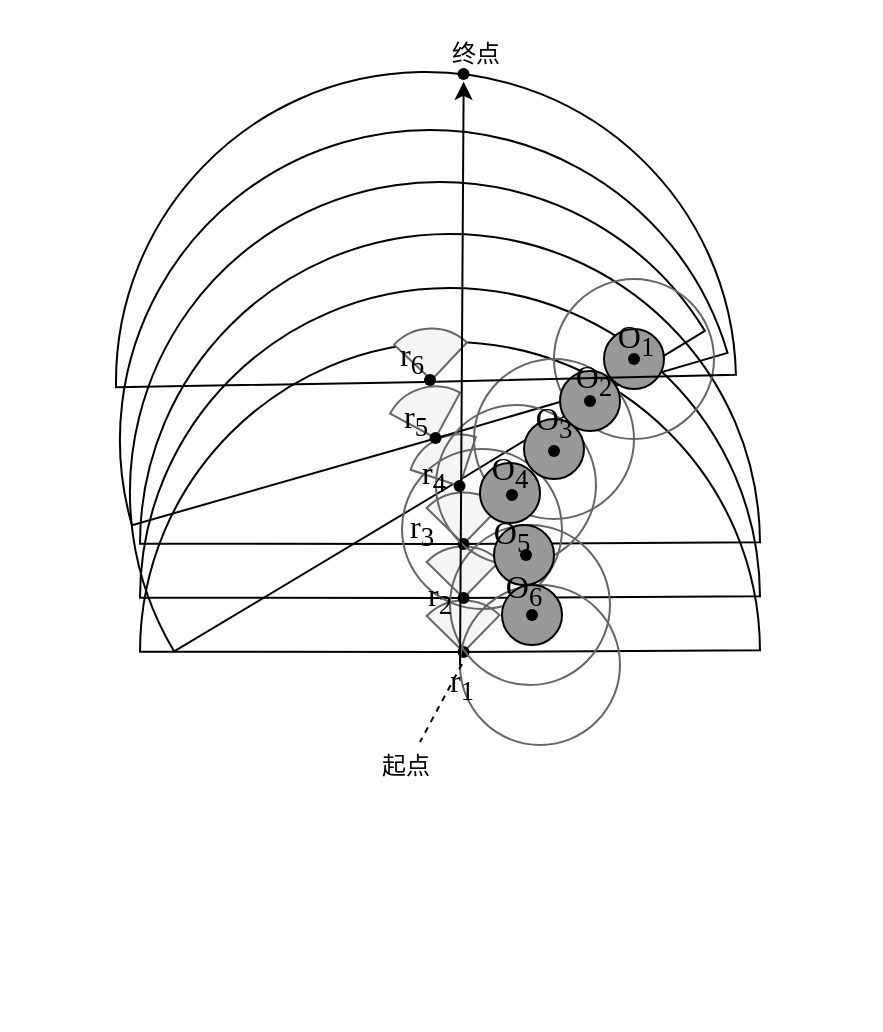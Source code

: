 <mxfile version="15.0.5" type="github"><diagram id="tQwUO64ibmI4B7e6FN9b" name="Page-1"><mxGraphModel dx="1221" dy="644" grid="1" gridSize="10" guides="1" tooltips="1" connect="1" arrows="1" fold="1" page="1" pageScale="1" pageWidth="827" pageHeight="1169" math="0" shadow="0"><root><mxCell id="0"/><mxCell id="1" parent="0"/><mxCell id="nqmklatnrWpLBC1qxNI_-1" value="" style="verticalLabelPosition=bottom;verticalAlign=top;html=1;shape=mxgraph.basic.pie;startAngle=0.289;endAngle=0.788;shadow=0;sketch=0;rotation=-194;fillColor=none;" vertex="1" parent="1"><mxGeometry x="270" y="490" width="310" height="310" as="geometry"/></mxCell><mxCell id="nqmklatnrWpLBC1qxNI_-2" value="" style="verticalLabelPosition=bottom;verticalAlign=top;html=1;shape=mxgraph.basic.pie;startAngle=0.412;endAngle=0.662;shadow=0;sketch=0;rotation=-194;fillColor=#f5f5f5;strokeColor=#666666;fontColor=#333333;" vertex="1" parent="1"><mxGeometry x="406" y="619.22" width="51.56" height="51.56" as="geometry"/></mxCell><mxCell id="nqmklatnrWpLBC1qxNI_-5" value="" style="shape=waypoint;sketch=0;fillStyle=solid;size=6;pointerEvents=1;points=[];resizable=0;rotatable=0;perimeter=centerPerimeter;snapToPoint=1;shadow=0;fillColor=#808080;" vertex="1" parent="1"><mxGeometry x="411.78" y="625" width="40" height="40" as="geometry"/></mxCell><mxCell id="nqmklatnrWpLBC1qxNI_-18" value="" style="verticalLabelPosition=bottom;verticalAlign=top;html=1;shape=mxgraph.basic.pie;startAngle=0.289;endAngle=0.788;shadow=0;sketch=0;rotation=-194;fillColor=none;" vertex="1" parent="1"><mxGeometry x="270" y="463" width="310" height="310" as="geometry"/></mxCell><mxCell id="nqmklatnrWpLBC1qxNI_-19" value="" style="verticalLabelPosition=bottom;verticalAlign=top;html=1;shape=mxgraph.basic.pie;startAngle=0.412;endAngle=0.662;shadow=0;sketch=0;rotation=-194;fillColor=#f5f5f5;strokeColor=#666666;fontColor=#333333;" vertex="1" parent="1"><mxGeometry x="406" y="592.22" width="51.56" height="51.56" as="geometry"/></mxCell><mxCell id="nqmklatnrWpLBC1qxNI_-20" value="" style="shape=waypoint;sketch=0;fillStyle=solid;size=6;pointerEvents=1;points=[];resizable=0;rotatable=0;perimeter=centerPerimeter;snapToPoint=1;shadow=0;fillColor=#808080;" vertex="1" parent="1"><mxGeometry x="411.78" y="598" width="40" height="40" as="geometry"/></mxCell><mxCell id="nqmklatnrWpLBC1qxNI_-21" value="" style="verticalLabelPosition=bottom;verticalAlign=top;html=1;shape=mxgraph.basic.pie;startAngle=0.289;endAngle=0.788;shadow=0;sketch=0;rotation=-194;fillColor=none;" vertex="1" parent="1"><mxGeometry x="270" y="436" width="310" height="310" as="geometry"/></mxCell><mxCell id="nqmklatnrWpLBC1qxNI_-22" value="" style="verticalLabelPosition=bottom;verticalAlign=top;html=1;shape=mxgraph.basic.pie;startAngle=0.412;endAngle=0.662;shadow=0;sketch=0;rotation=-194;fillColor=#f5f5f5;strokeColor=#666666;fontColor=#333333;" vertex="1" parent="1"><mxGeometry x="406" y="565.22" width="51.56" height="51.56" as="geometry"/></mxCell><mxCell id="nqmklatnrWpLBC1qxNI_-23" value="" style="shape=waypoint;sketch=0;fillStyle=solid;size=6;pointerEvents=1;points=[];resizable=0;rotatable=0;perimeter=centerPerimeter;snapToPoint=1;shadow=0;fillColor=#808080;" vertex="1" parent="1"><mxGeometry x="411.78" y="571" width="40" height="40" as="geometry"/></mxCell><mxCell id="nqmklatnrWpLBC1qxNI_-43" value="" style="verticalLabelPosition=bottom;verticalAlign=top;html=1;shape=mxgraph.basic.pie;startAngle=0.289;endAngle=0.788;shadow=0;sketch=0;rotation=135;fillColor=none;" vertex="1" parent="1"><mxGeometry x="265" y="410" width="310" height="310" as="geometry"/></mxCell><mxCell id="nqmklatnrWpLBC1qxNI_-44" value="" style="verticalLabelPosition=bottom;verticalAlign=top;html=1;shape=mxgraph.basic.pie;startAngle=0.412;endAngle=0.662;shadow=0;sketch=0;rotation=-220;fillColor=#f5f5f5;strokeColor=#666666;fontColor=#333333;" vertex="1" parent="1"><mxGeometry x="404" y="536.22" width="51.56" height="51.56" as="geometry"/></mxCell><mxCell id="nqmklatnrWpLBC1qxNI_-45" value="" style="shape=waypoint;sketch=0;fillStyle=solid;size=6;pointerEvents=1;points=[];resizable=0;rotatable=0;perimeter=centerPerimeter;snapToPoint=1;shadow=0;fillColor=#808080;" vertex="1" parent="1"><mxGeometry x="409.78" y="542" width="40" height="40" as="geometry"/></mxCell><mxCell id="nqmklatnrWpLBC1qxNI_-49" value="" style="verticalLabelPosition=bottom;verticalAlign=top;html=1;shape=mxgraph.basic.pie;startAngle=0.289;endAngle=0.788;shadow=0;sketch=0;rotation=-210;fillColor=none;" vertex="1" parent="1"><mxGeometry x="260" y="384" width="310" height="310" as="geometry"/></mxCell><mxCell id="nqmklatnrWpLBC1qxNI_-50" value="" style="verticalLabelPosition=bottom;verticalAlign=top;html=1;shape=mxgraph.basic.pie;startAngle=0.412;endAngle=0.662;shadow=0;sketch=0;rotation=-210;fillColor=#f5f5f5;strokeColor=#666666;fontColor=#333333;" vertex="1" parent="1"><mxGeometry x="392" y="512.22" width="51.56" height="51.56" as="geometry"/></mxCell><mxCell id="nqmklatnrWpLBC1qxNI_-51" value="" style="shape=waypoint;sketch=0;fillStyle=solid;size=6;pointerEvents=1;points=[];resizable=0;rotatable=0;perimeter=centerPerimeter;snapToPoint=1;shadow=0;fillColor=#808080;" vertex="1" parent="1"><mxGeometry x="397.78" y="518" width="40" height="40" as="geometry"/></mxCell><mxCell id="nqmklatnrWpLBC1qxNI_-114" value="" style="ellipse;whiteSpace=wrap;html=1;aspect=fixed;strokeColor=#666666;fontColor=#333333;fillColor=none;" vertex="1" parent="1"><mxGeometry x="477" y="458.5" width="80" height="80" as="geometry"/></mxCell><mxCell id="nqmklatnrWpLBC1qxNI_-115" value="" style="ellipse;whiteSpace=wrap;html=1;aspect=fixed;fillColor=#999999;" vertex="1" parent="1"><mxGeometry x="502" y="483.5" width="30" height="30" as="geometry"/></mxCell><mxCell id="nqmklatnrWpLBC1qxNI_-117" value="" style="ellipse;whiteSpace=wrap;html=1;aspect=fixed;strokeColor=#666666;fontColor=#333333;fillColor=none;" vertex="1" parent="1"><mxGeometry x="437" y="498.5" width="80" height="80" as="geometry"/></mxCell><mxCell id="nqmklatnrWpLBC1qxNI_-118" value="" style="ellipse;whiteSpace=wrap;html=1;aspect=fixed;strokeColor=#666666;fontColor=#333333;fillColor=none;" vertex="1" parent="1"><mxGeometry x="418" y="521.5" width="80" height="80" as="geometry"/></mxCell><mxCell id="nqmklatnrWpLBC1qxNI_-119" value="" style="ellipse;whiteSpace=wrap;html=1;aspect=fixed;fillColor=#999999;" vertex="1" parent="1"><mxGeometry x="480" y="504.5" width="30" height="30" as="geometry"/></mxCell><mxCell id="nqmklatnrWpLBC1qxNI_-121" value="" style="ellipse;whiteSpace=wrap;html=1;aspect=fixed;strokeColor=#666666;fontColor=#333333;fillColor=none;" vertex="1" parent="1"><mxGeometry x="401" y="543.5" width="80" height="80" as="geometry"/></mxCell><mxCell id="nqmklatnrWpLBC1qxNI_-122" value="" style="ellipse;whiteSpace=wrap;html=1;aspect=fixed;fillColor=#999999;" vertex="1" parent="1"><mxGeometry x="462" y="528.5" width="30" height="30" as="geometry"/></mxCell><mxCell id="nqmklatnrWpLBC1qxNI_-123" value="" style="ellipse;whiteSpace=wrap;html=1;aspect=fixed;fillColor=#999999;" vertex="1" parent="1"><mxGeometry x="440" y="550.5" width="30" height="30" as="geometry"/></mxCell><mxCell id="nqmklatnrWpLBC1qxNI_-124" value="" style="ellipse;whiteSpace=wrap;html=1;aspect=fixed;strokeColor=#666666;fontColor=#333333;fillColor=none;" vertex="1" parent="1"><mxGeometry x="425" y="581.5" width="80" height="80" as="geometry"/></mxCell><mxCell id="nqmklatnrWpLBC1qxNI_-125" value="" style="ellipse;whiteSpace=wrap;html=1;aspect=fixed;fillColor=#999999;" vertex="1" parent="1"><mxGeometry x="447" y="581.5" width="30" height="30" as="geometry"/></mxCell><mxCell id="nqmklatnrWpLBC1qxNI_-128" value="" style="ellipse;whiteSpace=wrap;html=1;aspect=fixed;strokeColor=#666666;fontColor=#333333;fillColor=none;" vertex="1" parent="1"><mxGeometry x="430" y="611.5" width="80" height="80" as="geometry"/></mxCell><mxCell id="nqmklatnrWpLBC1qxNI_-129" value="" style="ellipse;whiteSpace=wrap;html=1;aspect=fixed;fillColor=#999999;" vertex="1" parent="1"><mxGeometry x="451" y="611.5" width="30" height="30" as="geometry"/></mxCell><mxCell id="nqmklatnrWpLBC1qxNI_-130" value="" style="shape=waypoint;sketch=0;fillStyle=solid;size=6;pointerEvents=1;points=[];fillColor=none;resizable=0;rotatable=0;perimeter=centerPerimeter;snapToPoint=1;" vertex="1" parent="1"><mxGeometry x="497" y="478.5" width="40" height="40" as="geometry"/></mxCell><mxCell id="nqmklatnrWpLBC1qxNI_-131" value="" style="shape=waypoint;sketch=0;fillStyle=solid;size=6;pointerEvents=1;points=[];fillColor=none;resizable=0;rotatable=0;perimeter=centerPerimeter;snapToPoint=1;" vertex="1" parent="1"><mxGeometry x="475" y="499.5" width="40" height="40" as="geometry"/></mxCell><mxCell id="nqmklatnrWpLBC1qxNI_-132" value="" style="shape=waypoint;sketch=0;fillStyle=solid;size=6;pointerEvents=1;points=[];fillColor=none;resizable=0;rotatable=0;perimeter=centerPerimeter;snapToPoint=1;" vertex="1" parent="1"><mxGeometry x="457" y="524.5" width="40" height="40" as="geometry"/></mxCell><mxCell id="nqmklatnrWpLBC1qxNI_-133" value="" style="shape=waypoint;sketch=0;fillStyle=solid;size=6;pointerEvents=1;points=[];fillColor=none;resizable=0;rotatable=0;perimeter=centerPerimeter;snapToPoint=1;" vertex="1" parent="1"><mxGeometry x="436" y="546.5" width="40" height="40" as="geometry"/></mxCell><mxCell id="nqmklatnrWpLBC1qxNI_-134" value="" style="shape=waypoint;sketch=0;fillStyle=solid;size=6;pointerEvents=1;points=[];fillColor=none;resizable=0;rotatable=0;perimeter=centerPerimeter;snapToPoint=1;" vertex="1" parent="1"><mxGeometry x="443" y="576.5" width="40" height="40" as="geometry"/></mxCell><mxCell id="nqmklatnrWpLBC1qxNI_-135" value="" style="shape=waypoint;sketch=0;fillStyle=solid;size=6;pointerEvents=1;points=[];fillColor=none;resizable=0;rotatable=0;perimeter=centerPerimeter;snapToPoint=1;" vertex="1" parent="1"><mxGeometry x="446" y="606.5" width="40" height="40" as="geometry"/></mxCell><mxCell id="nqmklatnrWpLBC1qxNI_-136" value="&lt;span lang=&quot;EN-US&quot; style=&quot;font-size: 12.0pt ; font-family: &amp;#34;times new roman&amp;#34; , serif&quot;&gt;O&lt;sub&gt;1&lt;/sub&gt;&lt;/span&gt;" style="text;html=1;strokeColor=none;fillColor=none;align=center;verticalAlign=middle;whiteSpace=wrap;rounded=0;" vertex="1" parent="1"><mxGeometry x="498" y="478.5" width="40" height="20" as="geometry"/></mxCell><mxCell id="nqmklatnrWpLBC1qxNI_-137" value="&lt;span lang=&quot;EN-US&quot; style=&quot;font-size: 12.0pt ; font-family: &amp;#34;times new roman&amp;#34; , serif&quot;&gt;O&lt;sub&gt;2&lt;/sub&gt;&lt;/span&gt;" style="text;html=1;strokeColor=none;fillColor=none;align=center;verticalAlign=middle;whiteSpace=wrap;rounded=0;" vertex="1" parent="1"><mxGeometry x="477" y="498.5" width="40" height="20" as="geometry"/></mxCell><mxCell id="nqmklatnrWpLBC1qxNI_-138" value="&lt;span lang=&quot;EN-US&quot; style=&quot;font-size: 12.0pt ; font-family: &amp;#34;times new roman&amp;#34; , serif&quot;&gt;O&lt;sub&gt;3&lt;/sub&gt;&lt;/span&gt;" style="text;html=1;strokeColor=none;fillColor=none;align=center;verticalAlign=middle;whiteSpace=wrap;rounded=0;" vertex="1" parent="1"><mxGeometry x="457" y="519.5" width="40" height="20" as="geometry"/></mxCell><mxCell id="nqmklatnrWpLBC1qxNI_-139" value="&lt;span lang=&quot;EN-US&quot; style=&quot;font-size: 12.0pt ; font-family: &amp;#34;times new roman&amp;#34; , serif&quot;&gt;O&lt;sub&gt;4&lt;/sub&gt;&lt;/span&gt;" style="text;html=1;strokeColor=none;fillColor=none;align=center;verticalAlign=middle;whiteSpace=wrap;rounded=0;" vertex="1" parent="1"><mxGeometry x="435" y="544.5" width="40" height="20" as="geometry"/></mxCell><mxCell id="nqmklatnrWpLBC1qxNI_-140" value="&lt;span lang=&quot;EN-US&quot; style=&quot;font-size: 12.0pt ; font-family: &amp;#34;times new roman&amp;#34; , serif&quot;&gt;O&lt;sub&gt;5&lt;/sub&gt;&lt;/span&gt;" style="text;html=1;strokeColor=none;fillColor=none;align=center;verticalAlign=middle;whiteSpace=wrap;rounded=0;" vertex="1" parent="1"><mxGeometry x="436" y="576.5" width="40" height="20" as="geometry"/></mxCell><mxCell id="nqmklatnrWpLBC1qxNI_-141" value="&lt;span lang=&quot;EN-US&quot; style=&quot;font-size: 12.0pt ; font-family: &amp;#34;times new roman&amp;#34; , serif&quot;&gt;O&lt;sub&gt;6&lt;/sub&gt;&lt;/span&gt;" style="text;html=1;strokeColor=none;fillColor=none;align=center;verticalAlign=middle;whiteSpace=wrap;rounded=0;" vertex="1" parent="1"><mxGeometry x="442" y="603.5" width="40" height="20" as="geometry"/></mxCell><mxCell id="nqmklatnrWpLBC1qxNI_-170" value="" style="verticalLabelPosition=bottom;verticalAlign=top;html=1;shape=mxgraph.basic.pie;startAngle=0.289;endAngle=0.788;shadow=0;sketch=0;rotation=-195;fillColor=none;" vertex="1" parent="1"><mxGeometry x="258" y="355" width="310" height="310" as="geometry"/></mxCell><mxCell id="nqmklatnrWpLBC1qxNI_-171" value="" style="verticalLabelPosition=bottom;verticalAlign=top;html=1;shape=mxgraph.basic.pie;startAngle=0.412;endAngle=0.662;shadow=0;sketch=0;rotation=-195;fillColor=#f5f5f5;strokeColor=#666666;fontColor=#333333;" vertex="1" parent="1"><mxGeometry x="390" y="483.22" width="51.56" height="51.56" as="geometry"/></mxCell><mxCell id="nqmklatnrWpLBC1qxNI_-172" value="" style="shape=waypoint;sketch=0;fillStyle=solid;size=6;pointerEvents=1;points=[];resizable=0;rotatable=0;perimeter=centerPerimeter;snapToPoint=1;shadow=0;fillColor=#808080;" vertex="1" parent="1"><mxGeometry x="395.0" y="489" width="40" height="40" as="geometry"/></mxCell><mxCell id="nqmklatnrWpLBC1qxNI_-173" value="" style="endArrow=classic;html=1;exitX=0;exitY=0.5;exitDx=0;exitDy=0;entryX=0.316;entryY=0.952;entryDx=0;entryDy=0;entryPerimeter=0;" edge="1" parent="1" source="nqmklatnrWpLBC1qxNI_-128" target="nqmklatnrWpLBC1qxNI_-170"><mxGeometry width="50" height="50" relative="1" as="geometry"><mxPoint x="410" y="480" as="sourcePoint"/><mxPoint x="460" y="430" as="targetPoint"/></mxGeometry></mxCell><mxCell id="nqmklatnrWpLBC1qxNI_-174" value="" style="shape=waypoint;sketch=0;fillStyle=solid;size=6;pointerEvents=1;points=[];fillColor=none;resizable=0;rotatable=0;perimeter=centerPerimeter;snapToPoint=1;" vertex="1" parent="1"><mxGeometry x="411.78" y="336" width="40" height="40" as="geometry"/></mxCell><mxCell id="nqmklatnrWpLBC1qxNI_-175" value="终点" style="text;html=1;strokeColor=none;fillColor=none;align=center;verticalAlign=middle;whiteSpace=wrap;rounded=0;" vertex="1" parent="1"><mxGeometry x="418" y="336" width="40" height="20" as="geometry"/></mxCell><mxCell id="nqmklatnrWpLBC1qxNI_-178" value="&lt;span lang=&quot;EN-US&quot; style=&quot;font-size: 12.0pt ; font-family: &amp;#34;times new roman&amp;#34; , serif&quot;&gt;r&lt;sub&gt;1&lt;/sub&gt;&lt;/span&gt;" style="text;html=1;strokeColor=none;fillColor=none;align=center;verticalAlign=middle;whiteSpace=wrap;rounded=0;" vertex="1" parent="1"><mxGeometry x="411" y="651" width="40" height="20" as="geometry"/></mxCell><mxCell id="nqmklatnrWpLBC1qxNI_-179" value="&lt;span lang=&quot;EN-US&quot; style=&quot;font-size: 12.0pt ; font-family: &amp;#34;times new roman&amp;#34; , serif&quot;&gt;r&lt;sub&gt;2&lt;/sub&gt;&lt;/span&gt;" style="text;html=1;strokeColor=none;fillColor=none;align=center;verticalAlign=middle;whiteSpace=wrap;rounded=0;" vertex="1" parent="1"><mxGeometry x="400" y="608" width="40" height="20" as="geometry"/></mxCell><mxCell id="nqmklatnrWpLBC1qxNI_-180" value="&lt;span lang=&quot;EN-US&quot; style=&quot;font-size: 12.0pt ; font-family: &amp;#34;times new roman&amp;#34; , serif&quot;&gt;r&lt;sub&gt;3&lt;/sub&gt;&lt;/span&gt;" style="text;html=1;strokeColor=none;fillColor=none;align=center;verticalAlign=middle;whiteSpace=wrap;rounded=0;" vertex="1" parent="1"><mxGeometry x="391" y="574" width="40" height="20" as="geometry"/></mxCell><mxCell id="nqmklatnrWpLBC1qxNI_-181" value="&lt;span lang=&quot;EN-US&quot; style=&quot;font-size: 12.0pt ; font-family: &amp;#34;times new roman&amp;#34; , serif&quot;&gt;r&lt;sub&gt;4&lt;/sub&gt;&lt;/span&gt;" style="text;html=1;strokeColor=none;fillColor=none;align=center;verticalAlign=middle;whiteSpace=wrap;rounded=0;" vertex="1" parent="1"><mxGeometry x="397" y="547" width="40" height="20" as="geometry"/></mxCell><mxCell id="nqmklatnrWpLBC1qxNI_-182" value="&lt;span lang=&quot;EN-US&quot; style=&quot;font-size: 12.0pt ; font-family: &amp;#34;times new roman&amp;#34; , serif&quot;&gt;r&lt;sub&gt;5&lt;/sub&gt;&lt;/span&gt;" style="text;html=1;strokeColor=none;fillColor=none;align=center;verticalAlign=middle;whiteSpace=wrap;rounded=0;" vertex="1" parent="1"><mxGeometry x="388" y="519" width="40" height="20" as="geometry"/></mxCell><mxCell id="nqmklatnrWpLBC1qxNI_-183" value="&lt;span lang=&quot;EN-US&quot; style=&quot;font-size: 12.0pt ; font-family: &amp;#34;times new roman&amp;#34; , serif&quot;&gt;r&lt;sub&gt;6&lt;/sub&gt;&lt;/span&gt;" style="text;html=1;strokeColor=none;fillColor=none;align=center;verticalAlign=middle;whiteSpace=wrap;rounded=0;" vertex="1" parent="1"><mxGeometry x="386" y="488" width="40" height="20" as="geometry"/></mxCell><mxCell id="nqmklatnrWpLBC1qxNI_-184" value="" style="endArrow=none;dashed=1;html=1;exitX=0.5;exitY=0;exitDx=0;exitDy=0;" edge="1" parent="1" source="nqmklatnrWpLBC1qxNI_-178"><mxGeometry width="50" height="50" relative="1" as="geometry"><mxPoint x="410" y="460" as="sourcePoint"/><mxPoint x="410" y="690" as="targetPoint"/></mxGeometry></mxCell><mxCell id="nqmklatnrWpLBC1qxNI_-185" value="起点" style="text;html=1;strokeColor=none;fillColor=none;align=center;verticalAlign=middle;whiteSpace=wrap;rounded=0;" vertex="1" parent="1"><mxGeometry x="383" y="692" width="40" height="20" as="geometry"/></mxCell></root></mxGraphModel></diagram></mxfile>